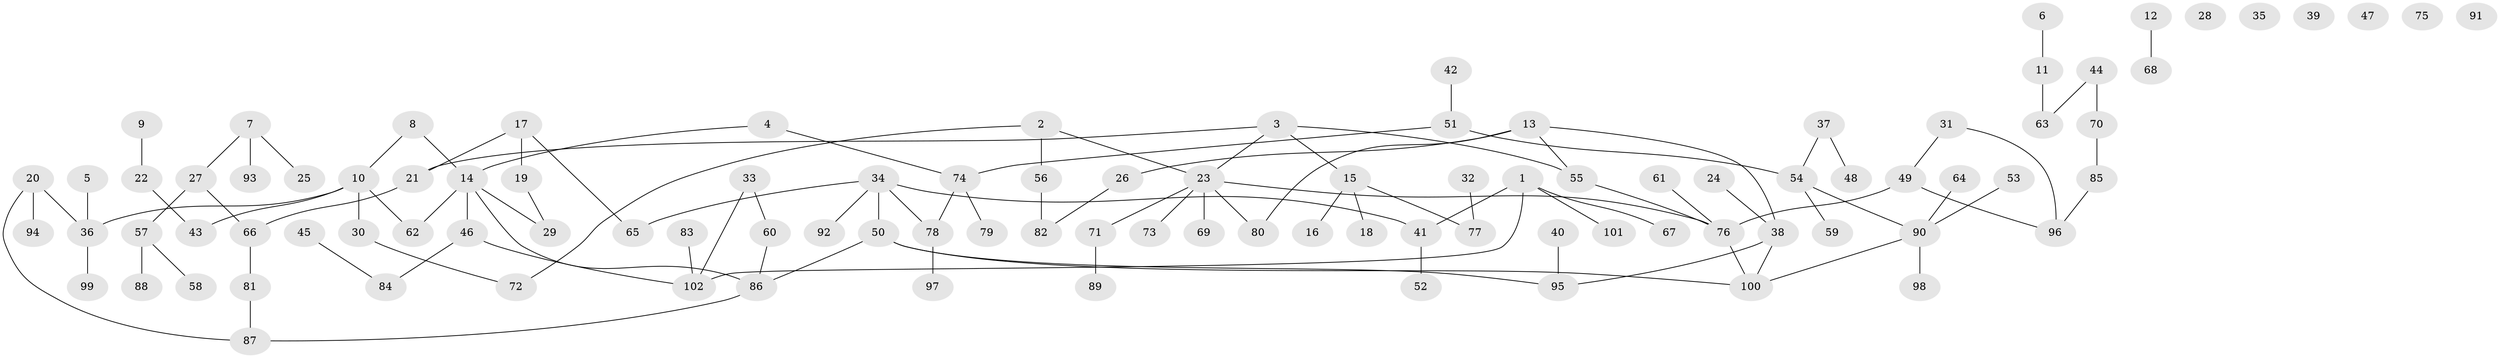 // coarse degree distribution, {3: 0.18181818181818182, 5: 0.06060606060606061, 2: 0.30303030303030304, 10: 0.015151515151515152, 4: 0.09090909090909091, 6: 0.015151515151515152, 1: 0.3333333333333333}
// Generated by graph-tools (version 1.1) at 2025/48/03/04/25 22:48:13]
// undirected, 102 vertices, 110 edges
graph export_dot {
  node [color=gray90,style=filled];
  1;
  2;
  3;
  4;
  5;
  6;
  7;
  8;
  9;
  10;
  11;
  12;
  13;
  14;
  15;
  16;
  17;
  18;
  19;
  20;
  21;
  22;
  23;
  24;
  25;
  26;
  27;
  28;
  29;
  30;
  31;
  32;
  33;
  34;
  35;
  36;
  37;
  38;
  39;
  40;
  41;
  42;
  43;
  44;
  45;
  46;
  47;
  48;
  49;
  50;
  51;
  52;
  53;
  54;
  55;
  56;
  57;
  58;
  59;
  60;
  61;
  62;
  63;
  64;
  65;
  66;
  67;
  68;
  69;
  70;
  71;
  72;
  73;
  74;
  75;
  76;
  77;
  78;
  79;
  80;
  81;
  82;
  83;
  84;
  85;
  86;
  87;
  88;
  89;
  90;
  91;
  92;
  93;
  94;
  95;
  96;
  97;
  98;
  99;
  100;
  101;
  102;
  1 -- 41;
  1 -- 67;
  1 -- 101;
  1 -- 102;
  2 -- 23;
  2 -- 56;
  2 -- 72;
  3 -- 15;
  3 -- 21;
  3 -- 23;
  3 -- 55;
  4 -- 14;
  4 -- 74;
  5 -- 36;
  6 -- 11;
  7 -- 25;
  7 -- 27;
  7 -- 93;
  8 -- 10;
  8 -- 14;
  9 -- 22;
  10 -- 30;
  10 -- 36;
  10 -- 43;
  10 -- 62;
  11 -- 63;
  12 -- 68;
  13 -- 26;
  13 -- 38;
  13 -- 55;
  13 -- 80;
  14 -- 29;
  14 -- 46;
  14 -- 62;
  14 -- 86;
  15 -- 16;
  15 -- 18;
  15 -- 77;
  17 -- 19;
  17 -- 21;
  17 -- 65;
  19 -- 29;
  20 -- 36;
  20 -- 87;
  20 -- 94;
  21 -- 66;
  22 -- 43;
  23 -- 69;
  23 -- 71;
  23 -- 73;
  23 -- 76;
  23 -- 80;
  24 -- 38;
  26 -- 82;
  27 -- 57;
  27 -- 66;
  30 -- 72;
  31 -- 49;
  31 -- 96;
  32 -- 77;
  33 -- 60;
  33 -- 102;
  34 -- 41;
  34 -- 50;
  34 -- 65;
  34 -- 78;
  34 -- 92;
  36 -- 99;
  37 -- 48;
  37 -- 54;
  38 -- 95;
  38 -- 100;
  40 -- 95;
  41 -- 52;
  42 -- 51;
  44 -- 63;
  44 -- 70;
  45 -- 84;
  46 -- 84;
  46 -- 102;
  49 -- 76;
  49 -- 96;
  50 -- 86;
  50 -- 95;
  50 -- 100;
  51 -- 54;
  51 -- 74;
  53 -- 90;
  54 -- 59;
  54 -- 90;
  55 -- 76;
  56 -- 82;
  57 -- 58;
  57 -- 88;
  60 -- 86;
  61 -- 76;
  64 -- 90;
  66 -- 81;
  70 -- 85;
  71 -- 89;
  74 -- 78;
  74 -- 79;
  76 -- 100;
  78 -- 97;
  81 -- 87;
  83 -- 102;
  85 -- 96;
  86 -- 87;
  90 -- 98;
  90 -- 100;
}
